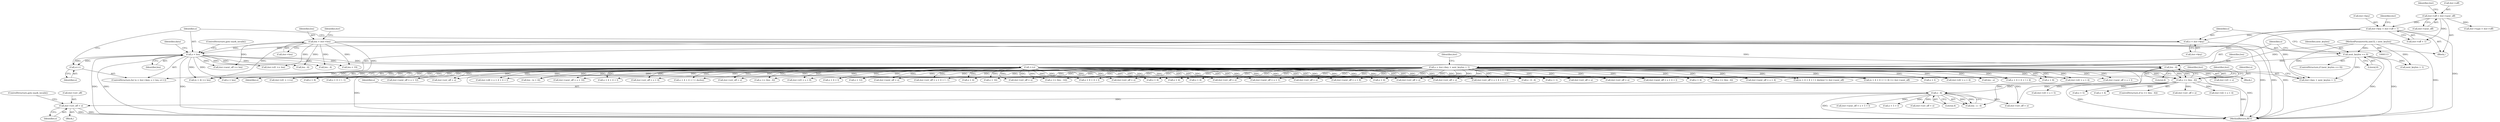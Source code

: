 digraph "0_mongo-c-driver_0d9a4d98bfdf4acd2c0138d4aaeb4e2e0934bd84@pointer" {
"1000468" [label="(Call,iter->err_off = o)"];
"1000437" [label="(Call,o - 4)"];
"1000390" [label="(Call,o >= (len - 4))"];
"1000225" [label="(Call,++o)"];
"1000209" [label="(Call,o < len)"];
"1000212" [label="(Call,o++)"];
"1000204" [label="(Call,o = iter->key)"];
"1000169" [label="(Call,iter->key = iter->off + 1)"];
"1000155" [label="(Call,iter->off = iter->next_off)"];
"1000150" [label="(Call,len = iter->len)"];
"1000230" [label="(Call,o = iter->key + next_keylen + 1)"];
"1000199" [label="(Call,next_keylen == 0)"];
"1000115" [label="(MethodParameterIn,uint32_t next_keylen)"];
"1000392" [label="(Call,len - 4)"];
"1000643" [label="(Call,o < len)"];
"1000241" [label="(Identifier,iter)"];
"1000830" [label="(Call,iter->err_off = o)"];
"1000231" [label="(Identifier,o)"];
"1000269" [label="(Call,o + 8)"];
"1000229" [label="(Block,)"];
"1000435" [label="(Call,len - o - 4)"];
"1000170" [label="(Call,iter->key)"];
"1000200" [label="(Identifier,next_keylen)"];
"1000152" [label="(Call,iter->len)"];
"1001005" [label="(Call,iter->err_off = o + 4 + 4 + l)"];
"1000225" [label="(Call,++o)"];
"1001040" [label="(Call,iter->next_off = o)"];
"1000404" [label="(Identifier,iter)"];
"1000210" [label="(Identifier,o)"];
"1001096" [label="(MethodReturn,RET)"];
"1000963" [label="(Call,iter->d4 = o + 4 + 4 + l)"];
"1000413" [label="(Call,o + 5)"];
"1000873" [label="(Call,len - o)"];
"1000522" [label="(Call,len - 4)"];
"1000199" [label="(Call,next_keylen == 0)"];
"1000212" [label="(Call,o++)"];
"1000618" [label="(Call,iter->err_off = o)"];
"1000877" [label="(Call,iter->err_off = o)"];
"1000472" [label="(Identifier,o)"];
"1000157" [label="(Identifier,iter)"];
"1000628" [label="(Call,o + 1)"];
"1000883" [label="(Call,iter->next_off = o + l)"];
"1000317" [label="(Call,len - (o + 4))"];
"1000333" [label="(Call,o + 4 + l)"];
"1000319" [label="(Call,o + 4)"];
"1000718" [label="(Call,o >= (len - 4))"];
"1000394" [label="(Literal,4)"];
"1000323" [label="(Call,iter->err_off = o)"];
"1001023" [label="(Call,o + 4)"];
"1000230" [label="(Call,o = iter->key + next_keylen + 1)"];
"1000505" [label="(Call,iter->next_off = o + 5 + l)"];
"1000280" [label="(Call,o + 4)"];
"1000245" [label="(ControlStructure,goto mark_invalid;)"];
"1001059" [label="(Call,iter->next_off >= len)"];
"1000329" [label="(Call,iter->next_off = o + 4 + l)"];
"1000393" [label="(Identifier,len)"];
"1000180" [label="(Identifier,iter)"];
"1001019" [label="(Call,iter->next_off = o + 4)"];
"1000173" [label="(Call,iter->off + 1)"];
"1000959" [label="(Call,o + 4)"];
"1000398" [label="(Identifier,iter)"];
"1000992" [label="(Call,o + 4 + 4 + l + doclen)"];
"1000205" [label="(Identifier,o)"];
"1000509" [label="(Call,o + 5 + l)"];
"1000203" [label="(ControlStructure,for (o = iter->key; o < len; o++))"];
"1000226" [label="(Identifier,o)"];
"1000469" [label="(Call,iter->err_off)"];
"1000406" [label="(Call,o + 4)"];
"1000473" [label="(ControlStructure,goto mark_invalid;)"];
"1000162" [label="(Call,iter->type = iter->off)"];
"1001032" [label="(Call,o + 16)"];
"1000438" [label="(Identifier,o)"];
"1000285" [label="(Call,iter->err_off = o)"];
"1000836" [label="(Call,iter->d2 = o + 4)"];
"1001028" [label="(Call,iter->next_off = o + 16)"];
"1000291" [label="(Call,iter->d2 = o + 4)"];
"1000942" [label="(Call,o + 4 + 4 + l + 4)"];
"1000376" [label="(Call,o + 4 + l - 1)"];
"1000389" [label="(ControlStructure,if (o >= (len - 4)))"];
"1000392" [label="(Call,len - 4)"];
"1000441" [label="(Call,iter->err_off = o)"];
"1000843" [label="(Call,iter->d3 = o + 8)"];
"1000232" [label="(Call,iter->key + next_keylen + 1)"];
"1000847" [label="(Call,o + 8)"];
"1000955" [label="(Call,iter->err_off = o + 4)"];
"1000213" [label="(Identifier,o)"];
"1000520" [label="(Call,o >= (len - 4))"];
"1000897" [label="(Call,iter->err_off = o)"];
"1000198" [label="(ControlStructure,if (next_keylen == 0))"];
"1000967" [label="(Call,o + 4 + 4 + l)"];
"1000991" [label="(Call,(o + 4 + 4 + l + doclen) != iter->next_off)"];
"1000824" [label="(Call,o >= (len - 14))"];
"1001052" [label="(Call,iter->err_off = o)"];
"1000391" [label="(Identifier,o)"];
"1000295" [label="(Call,o + 4)"];
"1000265" [label="(Call,iter->next_off = o + 8)"];
"1000155" [label="(Call,iter->off = iter->next_off)"];
"1000350" [label="(Call,iter->err_off = o)"];
"1000204" [label="(Call,o = iter->key)"];
"1000201" [label="(Literal,0)"];
"1000239" [label="(Call,iter->d1 = o)"];
"1000390" [label="(Call,o >= (len - 4))"];
"1000164" [label="(Identifier,iter)"];
"1000592" [label="(Call,iter->err_off = o)"];
"1000934" [label="(Call,iter->err_off = o)"];
"1000586" [label="(Call,iter->d1 >= len)"];
"1000169" [label="(Call,iter->key = iter->off + 1)"];
"1000437" [label="(Call,o - 4)"];
"1000218" [label="(Identifier,data)"];
"1000206" [label="(Call,iter->key)"];
"1001009" [label="(Call,o + 4 + 4 + l)"];
"1000279" [label="(Call,(o + 4) >= len)"];
"1000221" [label="(Call,iter->d1 = ++o)"];
"1000468" [label="(Call,iter->err_off = o)"];
"1000209" [label="(Call,o < len)"];
"1000151" [label="(Identifier,len)"];
"1000150" [label="(Call,len = iter->len)"];
"1000372" [label="(Call,iter->err_off = o + 4 + l - 1)"];
"1000928" [label="(Call,o - 4 - 4)"];
"1000236" [label="(Call,next_keylen + 1)"];
"1000115" [label="(MethodParameterIn,uint32_t next_keylen)"];
"1000887" [label="(Call,o + l)"];
"1000840" [label="(Call,o + 4)"];
"1000396" [label="(Call,iter->err_off = o)"];
"1000467" [label="(Block,)"];
"1000402" [label="(Call,iter->d2 = o + 4)"];
"1000574" [label="(Call,iter->next_off = o + 12)"];
"1001065" [label="(Call,iter->err_off = o)"];
"1000821" [label="(Call,len < 19)"];
"1000439" [label="(Literal,4)"];
"1000156" [label="(Call,iter->off)"];
"1000578" [label="(Call,o + 12)"];
"1000409" [label="(Call,iter->d3 = o + 5)"];
"1000159" [label="(Call,iter->next_off)"];
"1000941" [label="(Call,(o + 4 + 4 + l + 4) >= iter->next_off)"];
"1000720" [label="(Call,len - 4)"];
"1000119" [label="(Block,)"];
"1000211" [label="(Identifier,len)"];
"1000624" [label="(Call,iter->next_off = o + 1)"];
"1000468" -> "1000467"  [label="AST: "];
"1000468" -> "1000472"  [label="CFG: "];
"1000469" -> "1000468"  [label="AST: "];
"1000472" -> "1000468"  [label="AST: "];
"1000473" -> "1000468"  [label="CFG: "];
"1000468" -> "1001096"  [label="DDG: "];
"1000468" -> "1001096"  [label="DDG: "];
"1000437" -> "1000468"  [label="DDG: "];
"1000437" -> "1000435"  [label="AST: "];
"1000437" -> "1000439"  [label="CFG: "];
"1000438" -> "1000437"  [label="AST: "];
"1000439" -> "1000437"  [label="AST: "];
"1000435" -> "1000437"  [label="CFG: "];
"1000437" -> "1001096"  [label="DDG: "];
"1000437" -> "1000435"  [label="DDG: "];
"1000437" -> "1000435"  [label="DDG: "];
"1000390" -> "1000437"  [label="DDG: "];
"1000437" -> "1000441"  [label="DDG: "];
"1000437" -> "1000505"  [label="DDG: "];
"1000437" -> "1000509"  [label="DDG: "];
"1000437" -> "1001065"  [label="DDG: "];
"1000390" -> "1000389"  [label="AST: "];
"1000390" -> "1000392"  [label="CFG: "];
"1000391" -> "1000390"  [label="AST: "];
"1000392" -> "1000390"  [label="AST: "];
"1000398" -> "1000390"  [label="CFG: "];
"1000404" -> "1000390"  [label="CFG: "];
"1000390" -> "1001096"  [label="DDG: "];
"1000390" -> "1001096"  [label="DDG: "];
"1000225" -> "1000390"  [label="DDG: "];
"1000230" -> "1000390"  [label="DDG: "];
"1000392" -> "1000390"  [label="DDG: "];
"1000392" -> "1000390"  [label="DDG: "];
"1000390" -> "1000396"  [label="DDG: "];
"1000390" -> "1000402"  [label="DDG: "];
"1000390" -> "1000406"  [label="DDG: "];
"1000390" -> "1000409"  [label="DDG: "];
"1000390" -> "1000413"  [label="DDG: "];
"1000225" -> "1000221"  [label="AST: "];
"1000225" -> "1000226"  [label="CFG: "];
"1000226" -> "1000225"  [label="AST: "];
"1000221" -> "1000225"  [label="CFG: "];
"1000225" -> "1000221"  [label="DDG: "];
"1000209" -> "1000225"  [label="DDG: "];
"1000225" -> "1000265"  [label="DDG: "];
"1000225" -> "1000269"  [label="DDG: "];
"1000225" -> "1000279"  [label="DDG: "];
"1000225" -> "1000280"  [label="DDG: "];
"1000225" -> "1000285"  [label="DDG: "];
"1000225" -> "1000291"  [label="DDG: "];
"1000225" -> "1000295"  [label="DDG: "];
"1000225" -> "1000317"  [label="DDG: "];
"1000225" -> "1000319"  [label="DDG: "];
"1000225" -> "1000323"  [label="DDG: "];
"1000225" -> "1000329"  [label="DDG: "];
"1000225" -> "1000333"  [label="DDG: "];
"1000225" -> "1000350"  [label="DDG: "];
"1000225" -> "1000372"  [label="DDG: "];
"1000225" -> "1000376"  [label="DDG: "];
"1000225" -> "1000520"  [label="DDG: "];
"1000225" -> "1000574"  [label="DDG: "];
"1000225" -> "1000578"  [label="DDG: "];
"1000225" -> "1000592"  [label="DDG: "];
"1000225" -> "1000618"  [label="DDG: "];
"1000225" -> "1000624"  [label="DDG: "];
"1000225" -> "1000628"  [label="DDG: "];
"1000225" -> "1000643"  [label="DDG: "];
"1000225" -> "1000718"  [label="DDG: "];
"1000225" -> "1000824"  [label="DDG: "];
"1000225" -> "1000830"  [label="DDG: "];
"1000225" -> "1000836"  [label="DDG: "];
"1000225" -> "1000840"  [label="DDG: "];
"1000225" -> "1000843"  [label="DDG: "];
"1000225" -> "1000847"  [label="DDG: "];
"1000225" -> "1000873"  [label="DDG: "];
"1000225" -> "1000877"  [label="DDG: "];
"1000225" -> "1000883"  [label="DDG: "];
"1000225" -> "1000887"  [label="DDG: "];
"1000225" -> "1000897"  [label="DDG: "];
"1000225" -> "1000928"  [label="DDG: "];
"1000225" -> "1000934"  [label="DDG: "];
"1000225" -> "1000941"  [label="DDG: "];
"1000225" -> "1000942"  [label="DDG: "];
"1000225" -> "1000955"  [label="DDG: "];
"1000225" -> "1000959"  [label="DDG: "];
"1000225" -> "1000963"  [label="DDG: "];
"1000225" -> "1000967"  [label="DDG: "];
"1000225" -> "1000991"  [label="DDG: "];
"1000225" -> "1000992"  [label="DDG: "];
"1000225" -> "1001005"  [label="DDG: "];
"1000225" -> "1001009"  [label="DDG: "];
"1000225" -> "1001019"  [label="DDG: "];
"1000225" -> "1001023"  [label="DDG: "];
"1000225" -> "1001028"  [label="DDG: "];
"1000225" -> "1001032"  [label="DDG: "];
"1000225" -> "1001040"  [label="DDG: "];
"1000225" -> "1001052"  [label="DDG: "];
"1000225" -> "1001065"  [label="DDG: "];
"1000209" -> "1000203"  [label="AST: "];
"1000209" -> "1000211"  [label="CFG: "];
"1000210" -> "1000209"  [label="AST: "];
"1000211" -> "1000209"  [label="AST: "];
"1000218" -> "1000209"  [label="CFG: "];
"1000245" -> "1000209"  [label="CFG: "];
"1000209" -> "1001096"  [label="DDG: "];
"1000209" -> "1001096"  [label="DDG: "];
"1000209" -> "1001096"  [label="DDG: "];
"1000212" -> "1000209"  [label="DDG: "];
"1000204" -> "1000209"  [label="DDG: "];
"1000150" -> "1000209"  [label="DDG: "];
"1000209" -> "1000212"  [label="DDG: "];
"1000209" -> "1000279"  [label="DDG: "];
"1000209" -> "1000392"  [label="DDG: "];
"1000209" -> "1000522"  [label="DDG: "];
"1000209" -> "1000586"  [label="DDG: "];
"1000209" -> "1000643"  [label="DDG: "];
"1000209" -> "1000720"  [label="DDG: "];
"1000209" -> "1000821"  [label="DDG: "];
"1000209" -> "1001059"  [label="DDG: "];
"1000212" -> "1000203"  [label="AST: "];
"1000212" -> "1000213"  [label="CFG: "];
"1000213" -> "1000212"  [label="AST: "];
"1000210" -> "1000212"  [label="CFG: "];
"1000204" -> "1000203"  [label="AST: "];
"1000204" -> "1000206"  [label="CFG: "];
"1000205" -> "1000204"  [label="AST: "];
"1000206" -> "1000204"  [label="AST: "];
"1000210" -> "1000204"  [label="CFG: "];
"1000204" -> "1001096"  [label="DDG: "];
"1000169" -> "1000204"  [label="DDG: "];
"1000169" -> "1000119"  [label="AST: "];
"1000169" -> "1000173"  [label="CFG: "];
"1000170" -> "1000169"  [label="AST: "];
"1000173" -> "1000169"  [label="AST: "];
"1000180" -> "1000169"  [label="CFG: "];
"1000169" -> "1001096"  [label="DDG: "];
"1000155" -> "1000169"  [label="DDG: "];
"1000169" -> "1000230"  [label="DDG: "];
"1000169" -> "1000232"  [label="DDG: "];
"1000155" -> "1000119"  [label="AST: "];
"1000155" -> "1000159"  [label="CFG: "];
"1000156" -> "1000155"  [label="AST: "];
"1000159" -> "1000155"  [label="AST: "];
"1000164" -> "1000155"  [label="CFG: "];
"1000155" -> "1000162"  [label="DDG: "];
"1000155" -> "1000173"  [label="DDG: "];
"1000150" -> "1000119"  [label="AST: "];
"1000150" -> "1000152"  [label="CFG: "];
"1000151" -> "1000150"  [label="AST: "];
"1000152" -> "1000150"  [label="AST: "];
"1000157" -> "1000150"  [label="CFG: "];
"1000150" -> "1001096"  [label="DDG: "];
"1000150" -> "1001096"  [label="DDG: "];
"1000150" -> "1000279"  [label="DDG: "];
"1000150" -> "1000392"  [label="DDG: "];
"1000150" -> "1000522"  [label="DDG: "];
"1000150" -> "1000586"  [label="DDG: "];
"1000150" -> "1000643"  [label="DDG: "];
"1000150" -> "1000720"  [label="DDG: "];
"1000150" -> "1000821"  [label="DDG: "];
"1000150" -> "1001059"  [label="DDG: "];
"1000230" -> "1000229"  [label="AST: "];
"1000230" -> "1000232"  [label="CFG: "];
"1000231" -> "1000230"  [label="AST: "];
"1000232" -> "1000230"  [label="AST: "];
"1000241" -> "1000230"  [label="CFG: "];
"1000230" -> "1001096"  [label="DDG: "];
"1000199" -> "1000230"  [label="DDG: "];
"1000115" -> "1000230"  [label="DDG: "];
"1000230" -> "1000239"  [label="DDG: "];
"1000230" -> "1000265"  [label="DDG: "];
"1000230" -> "1000269"  [label="DDG: "];
"1000230" -> "1000279"  [label="DDG: "];
"1000230" -> "1000280"  [label="DDG: "];
"1000230" -> "1000285"  [label="DDG: "];
"1000230" -> "1000291"  [label="DDG: "];
"1000230" -> "1000295"  [label="DDG: "];
"1000230" -> "1000317"  [label="DDG: "];
"1000230" -> "1000319"  [label="DDG: "];
"1000230" -> "1000323"  [label="DDG: "];
"1000230" -> "1000329"  [label="DDG: "];
"1000230" -> "1000333"  [label="DDG: "];
"1000230" -> "1000350"  [label="DDG: "];
"1000230" -> "1000372"  [label="DDG: "];
"1000230" -> "1000376"  [label="DDG: "];
"1000230" -> "1000520"  [label="DDG: "];
"1000230" -> "1000574"  [label="DDG: "];
"1000230" -> "1000578"  [label="DDG: "];
"1000230" -> "1000592"  [label="DDG: "];
"1000230" -> "1000618"  [label="DDG: "];
"1000230" -> "1000624"  [label="DDG: "];
"1000230" -> "1000628"  [label="DDG: "];
"1000230" -> "1000643"  [label="DDG: "];
"1000230" -> "1000718"  [label="DDG: "];
"1000230" -> "1000824"  [label="DDG: "];
"1000230" -> "1000830"  [label="DDG: "];
"1000230" -> "1000836"  [label="DDG: "];
"1000230" -> "1000840"  [label="DDG: "];
"1000230" -> "1000843"  [label="DDG: "];
"1000230" -> "1000847"  [label="DDG: "];
"1000230" -> "1000873"  [label="DDG: "];
"1000230" -> "1000877"  [label="DDG: "];
"1000230" -> "1000883"  [label="DDG: "];
"1000230" -> "1000887"  [label="DDG: "];
"1000230" -> "1000897"  [label="DDG: "];
"1000230" -> "1000928"  [label="DDG: "];
"1000230" -> "1000934"  [label="DDG: "];
"1000230" -> "1000941"  [label="DDG: "];
"1000230" -> "1000942"  [label="DDG: "];
"1000230" -> "1000955"  [label="DDG: "];
"1000230" -> "1000959"  [label="DDG: "];
"1000230" -> "1000963"  [label="DDG: "];
"1000230" -> "1000967"  [label="DDG: "];
"1000230" -> "1000991"  [label="DDG: "];
"1000230" -> "1000992"  [label="DDG: "];
"1000230" -> "1001005"  [label="DDG: "];
"1000230" -> "1001009"  [label="DDG: "];
"1000230" -> "1001019"  [label="DDG: "];
"1000230" -> "1001023"  [label="DDG: "];
"1000230" -> "1001028"  [label="DDG: "];
"1000230" -> "1001032"  [label="DDG: "];
"1000230" -> "1001040"  [label="DDG: "];
"1000230" -> "1001052"  [label="DDG: "];
"1000230" -> "1001065"  [label="DDG: "];
"1000199" -> "1000198"  [label="AST: "];
"1000199" -> "1000201"  [label="CFG: "];
"1000200" -> "1000199"  [label="AST: "];
"1000201" -> "1000199"  [label="AST: "];
"1000205" -> "1000199"  [label="CFG: "];
"1000231" -> "1000199"  [label="CFG: "];
"1000199" -> "1001096"  [label="DDG: "];
"1000199" -> "1001096"  [label="DDG: "];
"1000115" -> "1000199"  [label="DDG: "];
"1000199" -> "1000232"  [label="DDG: "];
"1000199" -> "1000236"  [label="DDG: "];
"1000115" -> "1000113"  [label="AST: "];
"1000115" -> "1001096"  [label="DDG: "];
"1000115" -> "1000232"  [label="DDG: "];
"1000115" -> "1000236"  [label="DDG: "];
"1000392" -> "1000394"  [label="CFG: "];
"1000393" -> "1000392"  [label="AST: "];
"1000394" -> "1000392"  [label="AST: "];
"1000392" -> "1001096"  [label="DDG: "];
"1000392" -> "1000435"  [label="DDG: "];
}
